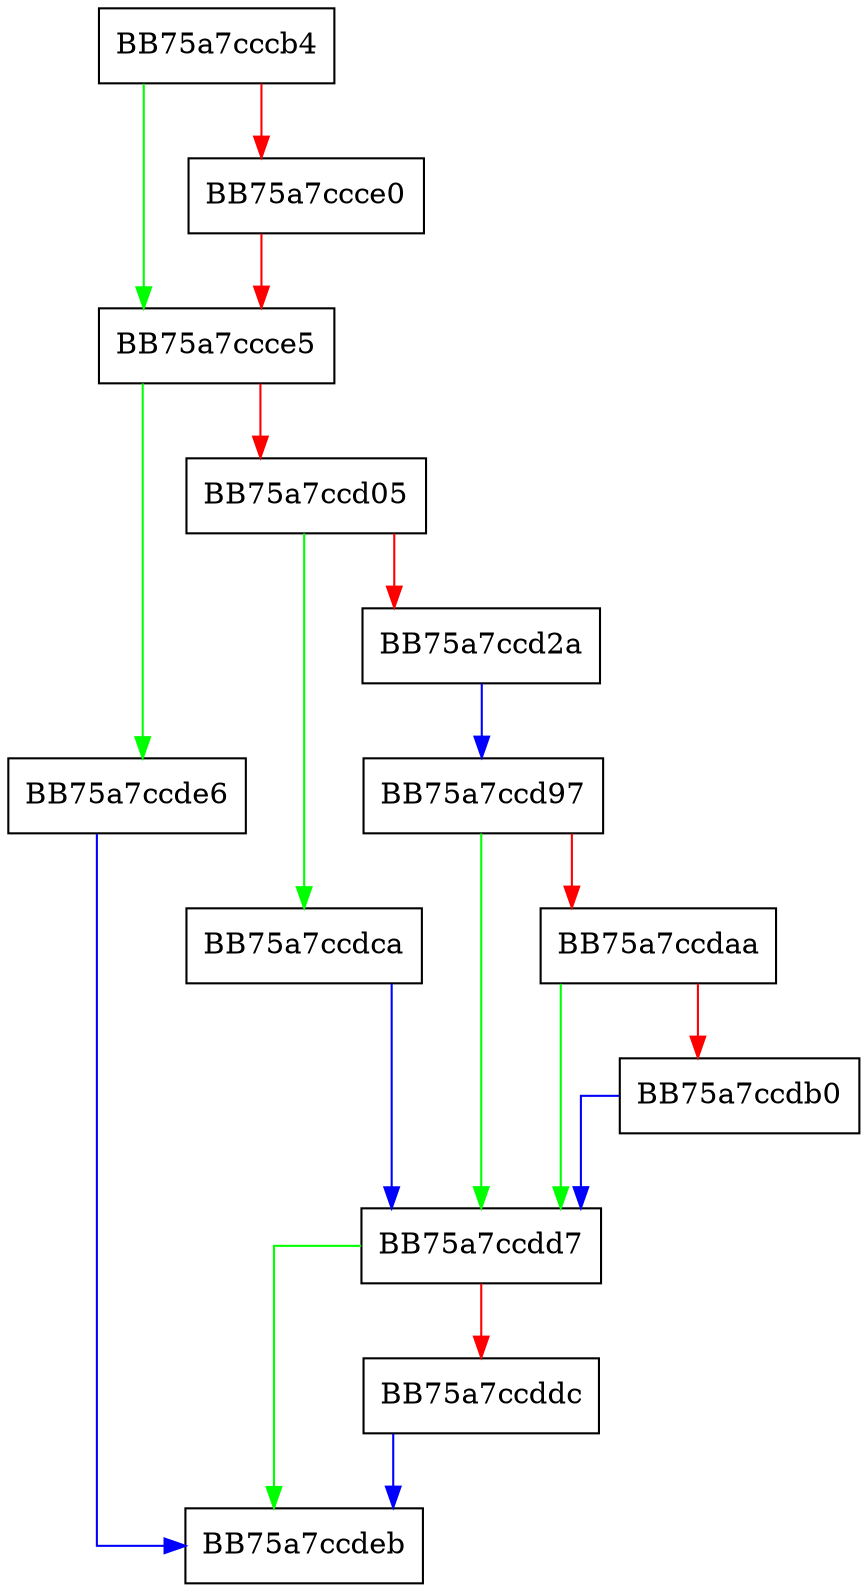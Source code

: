 digraph UnLoadDynamicRules {
  node [shape="box"];
  graph [splines=ortho];
  BB75a7cccb4 -> BB75a7ccce5 [color="green"];
  BB75a7cccb4 -> BB75a7ccce0 [color="red"];
  BB75a7ccce0 -> BB75a7ccce5 [color="red"];
  BB75a7ccce5 -> BB75a7ccde6 [color="green"];
  BB75a7ccce5 -> BB75a7ccd05 [color="red"];
  BB75a7ccd05 -> BB75a7ccdca [color="green"];
  BB75a7ccd05 -> BB75a7ccd2a [color="red"];
  BB75a7ccd2a -> BB75a7ccd97 [color="blue"];
  BB75a7ccd97 -> BB75a7ccdd7 [color="green"];
  BB75a7ccd97 -> BB75a7ccdaa [color="red"];
  BB75a7ccdaa -> BB75a7ccdd7 [color="green"];
  BB75a7ccdaa -> BB75a7ccdb0 [color="red"];
  BB75a7ccdb0 -> BB75a7ccdd7 [color="blue"];
  BB75a7ccdca -> BB75a7ccdd7 [color="blue"];
  BB75a7ccdd7 -> BB75a7ccdeb [color="green"];
  BB75a7ccdd7 -> BB75a7ccddc [color="red"];
  BB75a7ccddc -> BB75a7ccdeb [color="blue"];
  BB75a7ccde6 -> BB75a7ccdeb [color="blue"];
}